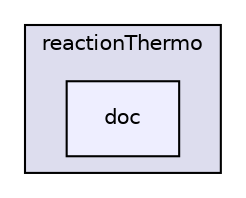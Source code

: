 digraph "src/thermophysicalModels/reactionThermo/doc" {
  bgcolor=transparent;
  compound=true
  node [ fontsize="10", fontname="Helvetica"];
  edge [ labelfontsize="10", labelfontname="Helvetica"];
  subgraph clusterdir_87c7a4a86ffb283740ec390ea55551cb {
    graph [ bgcolor="#ddddee", pencolor="black", label="reactionThermo" fontname="Helvetica", fontsize="10", URL="dir_87c7a4a86ffb283740ec390ea55551cb.html"]
  dir_c4b8a2ac1094f01226ad308ba2cc449e [shape=box, label="doc", style="filled", fillcolor="#eeeeff", pencolor="black", URL="dir_c4b8a2ac1094f01226ad308ba2cc449e.html"];
  }
}
